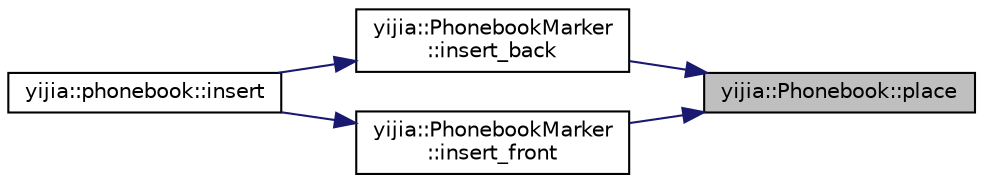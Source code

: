 digraph "yijia::Phonebook::place"
{
 // LATEX_PDF_SIZE
  edge [fontname="Helvetica",fontsize="10",labelfontname="Helvetica",labelfontsize="10"];
  node [fontname="Helvetica",fontsize="10",shape=record];
  rankdir="RL";
  Node1 [label="yijia::Phonebook::place",height=0.2,width=0.4,color="black", fillcolor="grey75", style="filled", fontcolor="black",tooltip=" "];
  Node1 -> Node2 [dir="back",color="midnightblue",fontsize="10",style="solid",fontname="Helvetica"];
  Node2 [label="yijia::PhonebookMarker\l::insert_back",height=0.2,width=0.4,color="black", fillcolor="white", style="filled",URL="$classyijia_1_1_phonebook_marker.html#aab8a806d631ab46c346c2a608ccb7e49",tooltip=" "];
  Node2 -> Node3 [dir="back",color="midnightblue",fontsize="10",style="solid",fontname="Helvetica"];
  Node3 [label="yijia::phonebook::insert",height=0.2,width=0.4,color="black", fillcolor="white", style="filled",URL="$namespaceyijia_1_1phonebook.html#a3f042d4c49b5790ef4ec51e51e7f5508",tooltip=" "];
  Node1 -> Node4 [dir="back",color="midnightblue",fontsize="10",style="solid",fontname="Helvetica"];
  Node4 [label="yijia::PhonebookMarker\l::insert_front",height=0.2,width=0.4,color="black", fillcolor="white", style="filled",URL="$classyijia_1_1_phonebook_marker.html#a155b3a54c63a240ecdd6b3d9850e16ee",tooltip=" "];
  Node4 -> Node3 [dir="back",color="midnightblue",fontsize="10",style="solid",fontname="Helvetica"];
}

